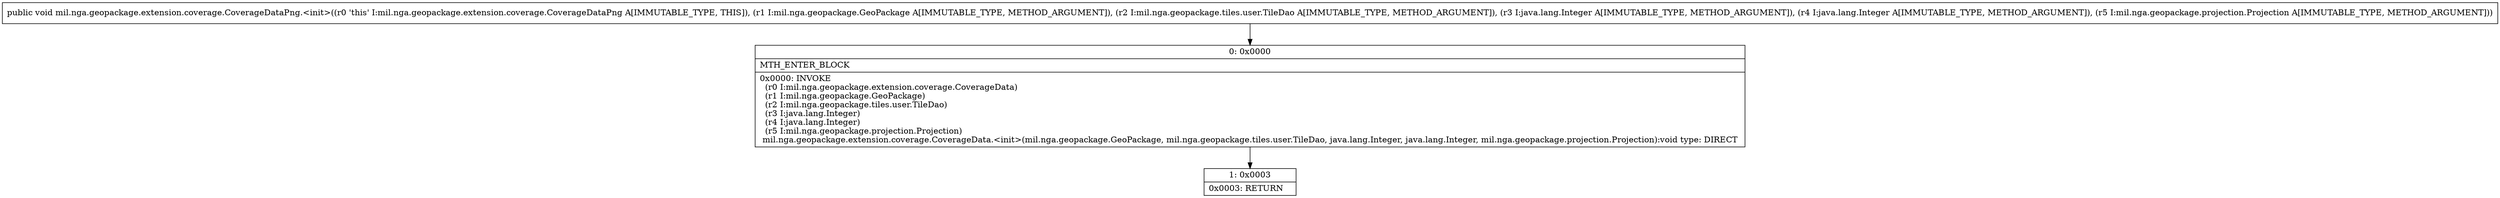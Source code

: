 digraph "CFG formil.nga.geopackage.extension.coverage.CoverageDataPng.\<init\>(Lmil\/nga\/geopackage\/GeoPackage;Lmil\/nga\/geopackage\/tiles\/user\/TileDao;Ljava\/lang\/Integer;Ljava\/lang\/Integer;Lmil\/nga\/geopackage\/projection\/Projection;)V" {
Node_0 [shape=record,label="{0\:\ 0x0000|MTH_ENTER_BLOCK\l|0x0000: INVOKE  \l  (r0 I:mil.nga.geopackage.extension.coverage.CoverageData)\l  (r1 I:mil.nga.geopackage.GeoPackage)\l  (r2 I:mil.nga.geopackage.tiles.user.TileDao)\l  (r3 I:java.lang.Integer)\l  (r4 I:java.lang.Integer)\l  (r5 I:mil.nga.geopackage.projection.Projection)\l mil.nga.geopackage.extension.coverage.CoverageData.\<init\>(mil.nga.geopackage.GeoPackage, mil.nga.geopackage.tiles.user.TileDao, java.lang.Integer, java.lang.Integer, mil.nga.geopackage.projection.Projection):void type: DIRECT \l}"];
Node_1 [shape=record,label="{1\:\ 0x0003|0x0003: RETURN   \l}"];
MethodNode[shape=record,label="{public void mil.nga.geopackage.extension.coverage.CoverageDataPng.\<init\>((r0 'this' I:mil.nga.geopackage.extension.coverage.CoverageDataPng A[IMMUTABLE_TYPE, THIS]), (r1 I:mil.nga.geopackage.GeoPackage A[IMMUTABLE_TYPE, METHOD_ARGUMENT]), (r2 I:mil.nga.geopackage.tiles.user.TileDao A[IMMUTABLE_TYPE, METHOD_ARGUMENT]), (r3 I:java.lang.Integer A[IMMUTABLE_TYPE, METHOD_ARGUMENT]), (r4 I:java.lang.Integer A[IMMUTABLE_TYPE, METHOD_ARGUMENT]), (r5 I:mil.nga.geopackage.projection.Projection A[IMMUTABLE_TYPE, METHOD_ARGUMENT])) }"];
MethodNode -> Node_0;
Node_0 -> Node_1;
}

